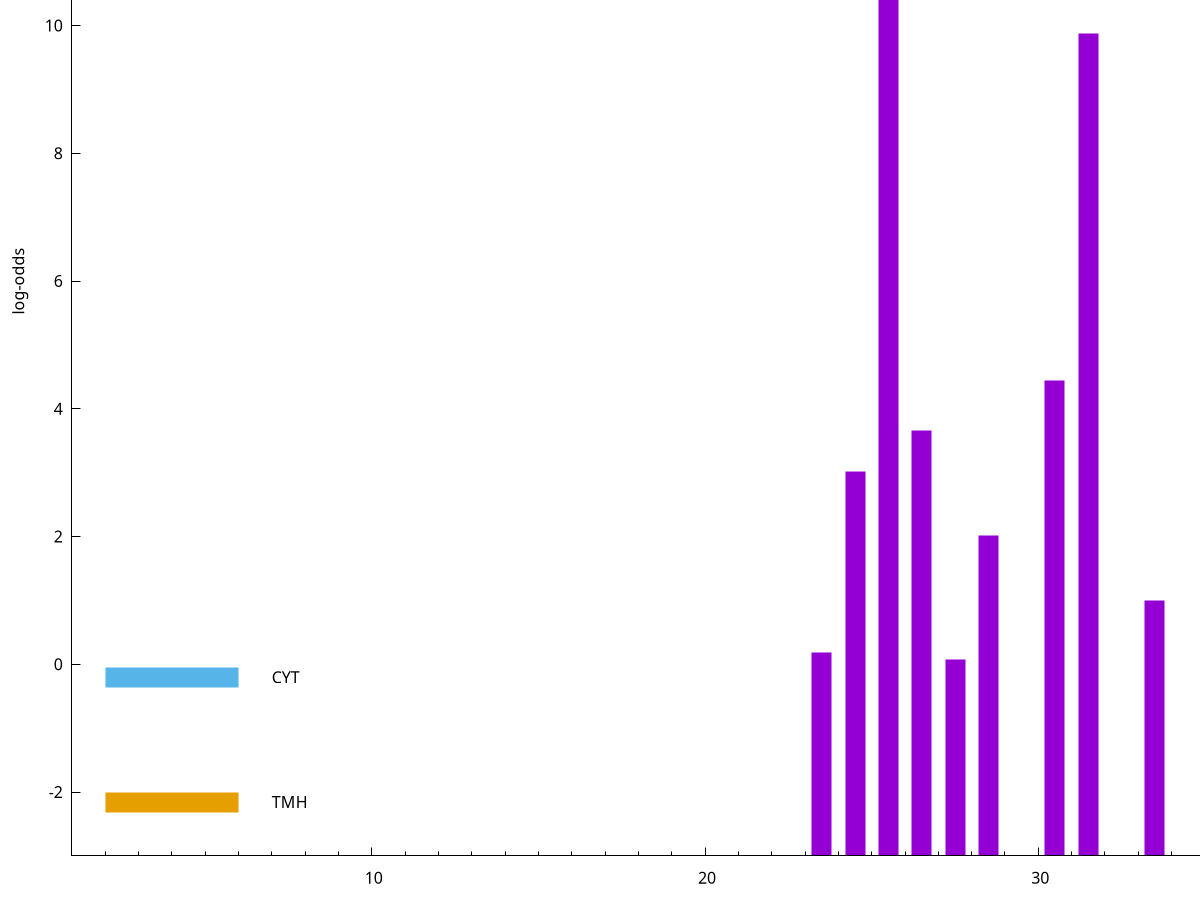 set title "LipoP predictions for SRR5666495.gff"
set size 2., 1.4
set xrange [1:70] 
set mxtics 10
set yrange [-3:15]
set y2range [0:18]
set ylabel "log-odds"
set term postscript eps color solid "Helvetica" 30
set output "SRR5666495.gff5.eps"
set arrow from 2,11.3992 to 6,11.3992 nohead lt 1 lw 20
set label "SpI" at 7,11.3992
set arrow from 2,-0.200913 to 6,-0.200913 nohead lt 3 lw 20
set label "CYT" at 7,-0.200913
set arrow from 2,-2.15636 to 6,-2.15636 nohead lt 4 lw 20
set label "TMH" at 7,-2.15636
set arrow from 2,11.3992 to 6,11.3992 nohead lt 1 lw 20
set label "SpI" at 7,11.3992
# NOTE: The scores below are the log-odds scores with the threshold
# NOTE: subtracted (a hack to make gnuplot make the histogram all
# NOTE: look nice).
plot "-" axes x1y2 title "" with impulses lt 1 lw 20
25.500000 13.739300
31.500000 12.877010
30.500000 7.437260
26.500000 6.656670
24.500000 6.023650
28.500000 5.018470
33.500000 4.004110
23.500000 3.190515
27.500000 3.079864
35.500000 0.608030
e
exit
